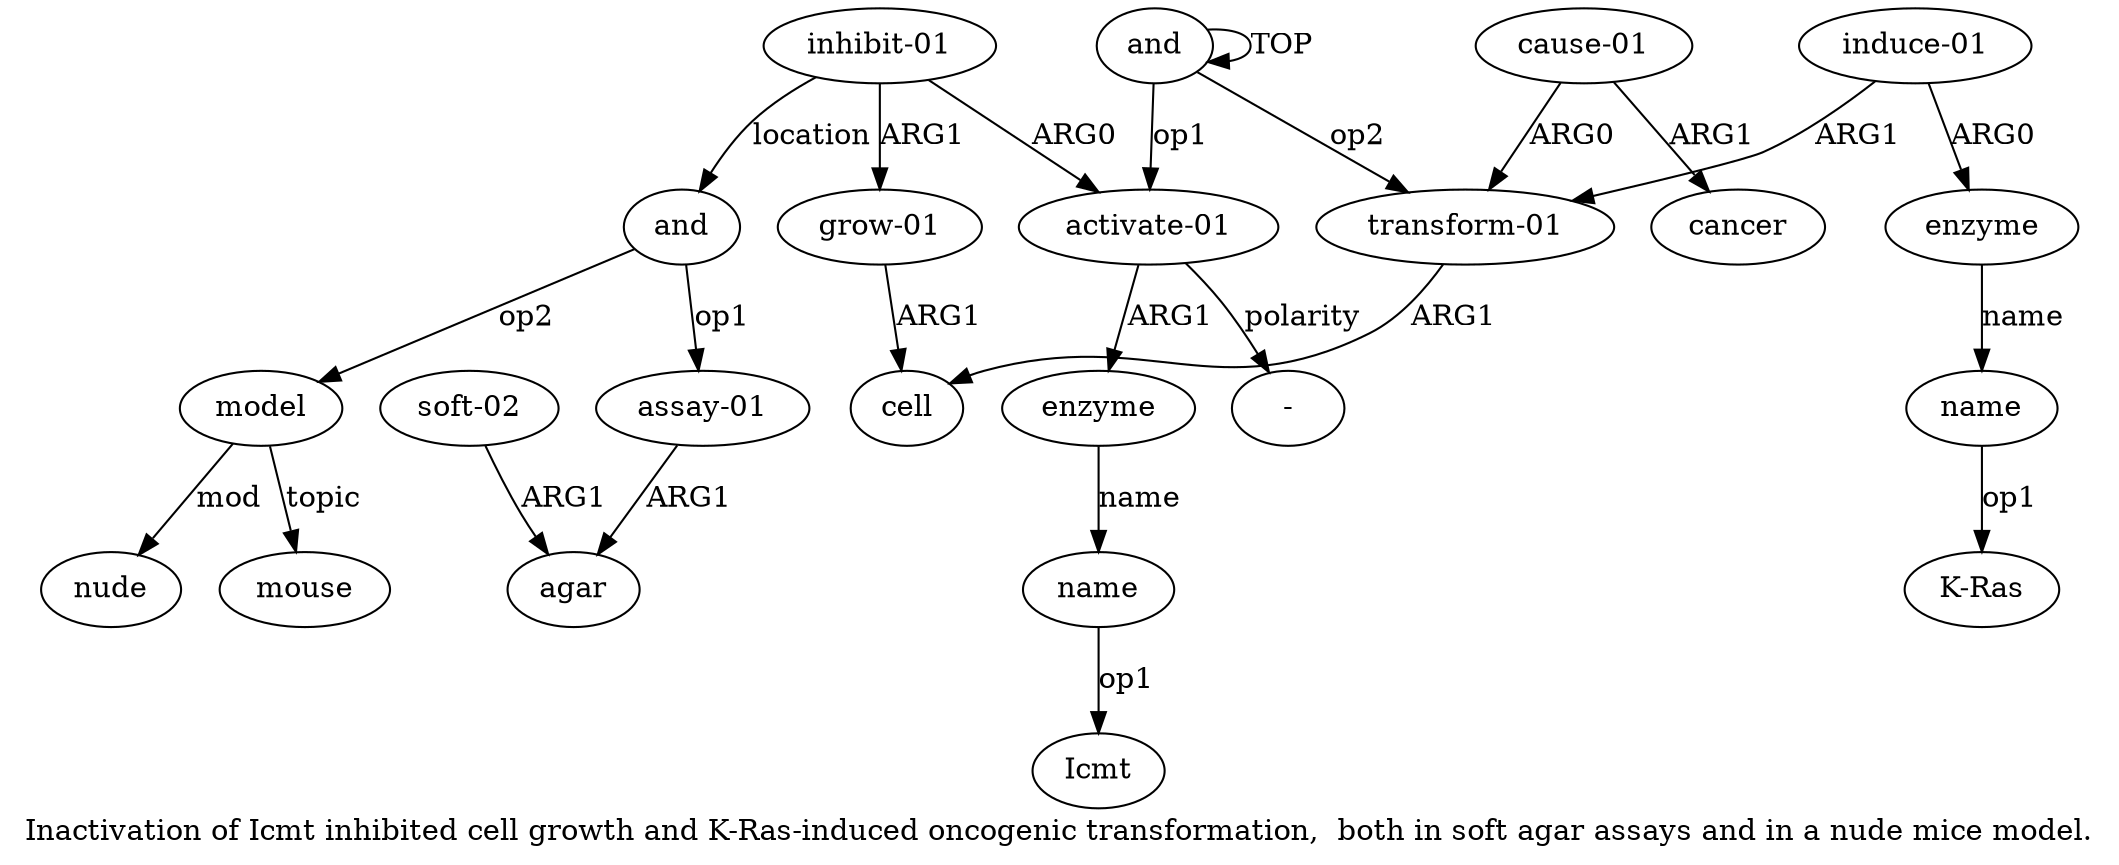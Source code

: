 digraph  {
	graph [label="Inactivation of Icmt inhibited cell growth and K-Ras-induced oncogenic transformation,  both in soft agar assays and in a nude mice \
model."];
	node [label="\N"];
	"a1 -"	 [color=black,
		gold_ind=-1,
		gold_label="-",
		label="-",
		test_ind=-1,
		test_label="-"];
	a15	 [color=black,
		gold_ind=15,
		gold_label="induce-01",
		label="induce-01",
		test_ind=15,
		test_label="induce-01"];
	a14	 [color=black,
		gold_ind=14,
		gold_label="transform-01",
		label="transform-01",
		test_ind=14,
		test_label="transform-01"];
	a15 -> a14 [key=0,
	color=black,
	gold_label=ARG1,
	label=ARG1,
	test_label=ARG1];
a16 [color=black,
	gold_ind=16,
	gold_label=enzyme,
	label=enzyme,
	test_ind=16,
	test_label=enzyme];
a15 -> a16 [key=0,
color=black,
gold_label=ARG0,
label=ARG0,
test_label=ARG0];
a6 [color=black,
gold_ind=6,
gold_label=cell,
label=cell,
test_ind=6,
test_label=cell];
a14 -> a6 [key=0,
color=black,
gold_label=ARG1,
label=ARG1,
test_label=ARG1];
a17 [color=black,
gold_ind=17,
gold_label=name,
label=name,
test_ind=17,
test_label=name];
"a17 K-Ras" [color=black,
gold_ind=-1,
gold_label="K-Ras",
label="K-Ras",
test_ind=-1,
test_label="K-Ras"];
a17 -> "a17 K-Ras" [key=0,
color=black,
gold_label=op1,
label=op1,
test_label=op1];
a16 -> a17 [key=0,
color=black,
gold_label=name,
label=name,
test_label=name];
a11 [color=black,
gold_ind=11,
gold_label=model,
label=model,
test_ind=11,
test_label=model];
a13 [color=black,
gold_ind=13,
gold_label=nude,
label=nude,
test_ind=13,
test_label=nude];
a11 -> a13 [key=0,
color=black,
gold_label=mod,
label=mod,
test_label=mod];
a12 [color=black,
gold_ind=12,
gold_label=mouse,
label=mouse,
test_ind=12,
test_label=mouse];
a11 -> a12 [key=0,
color=black,
gold_label=topic,
label=topic,
test_label=topic];
a10 [color=black,
gold_ind=10,
gold_label="soft-02",
label="soft-02",
test_ind=10,
test_label="soft-02"];
a9 [color=black,
gold_ind=9,
gold_label=agar,
label=agar,
test_ind=9,
test_label=agar];
a10 -> a9 [key=0,
color=black,
gold_label=ARG1,
label=ARG1,
test_label=ARG1];
a19 [color=black,
gold_ind=19,
gold_label=cancer,
label=cancer,
test_ind=19,
test_label=cancer];
a18 [color=black,
gold_ind=18,
gold_label="cause-01",
label="cause-01",
test_ind=18,
test_label="cause-01"];
a18 -> a14 [key=0,
color=black,
gold_label=ARG0,
label=ARG0,
test_label=ARG0];
a18 -> a19 [key=0,
color=black,
gold_label=ARG1,
label=ARG1,
test_label=ARG1];
a1 [color=black,
gold_ind=1,
gold_label="activate-01",
label="activate-01",
test_ind=1,
test_label="activate-01"];
a1 -> "a1 -" [key=0,
color=black,
gold_label=polarity,
label=polarity,
test_label=polarity];
a2 [color=black,
gold_ind=2,
gold_label=enzyme,
label=enzyme,
test_ind=2,
test_label=enzyme];
a1 -> a2 [key=0,
color=black,
gold_label=ARG1,
label=ARG1,
test_label=ARG1];
a0 [color=black,
gold_ind=0,
gold_label=and,
label=and,
test_ind=0,
test_label=and];
a0 -> a14 [key=0,
color=black,
gold_label=op2,
label=op2,
test_label=op2];
a0 -> a1 [key=0,
color=black,
gold_label=op1,
label=op1,
test_label=op1];
a0 -> a0 [key=0,
color=black,
gold_label=TOP,
label=TOP,
test_label=TOP];
a3 [color=black,
gold_ind=3,
gold_label=name,
label=name,
test_ind=3,
test_label=name];
"a3 Icmt" [color=black,
gold_ind=-1,
gold_label=Icmt,
label=Icmt,
test_ind=-1,
test_label=Icmt];
a3 -> "a3 Icmt" [key=0,
color=black,
gold_label=op1,
label=op1,
test_label=op1];
a2 -> a3 [key=0,
color=black,
gold_label=name,
label=name,
test_label=name];
a5 [color=black,
gold_ind=5,
gold_label="grow-01",
label="grow-01",
test_ind=5,
test_label="grow-01"];
a5 -> a6 [key=0,
color=black,
gold_label=ARG1,
label=ARG1,
test_label=ARG1];
a4 [color=black,
gold_ind=4,
gold_label="inhibit-01",
label="inhibit-01",
test_ind=4,
test_label="inhibit-01"];
a4 -> a1 [key=0,
color=black,
gold_label=ARG0,
label=ARG0,
test_label=ARG0];
a4 -> a5 [key=0,
color=black,
gold_label=ARG1,
label=ARG1,
test_label=ARG1];
a7 [color=black,
gold_ind=7,
gold_label=and,
label=and,
test_ind=7,
test_label=and];
a4 -> a7 [key=0,
color=black,
gold_label=location,
label=location,
test_label=location];
a7 -> a11 [key=0,
color=black,
gold_label=op2,
label=op2,
test_label=op2];
a8 [color=black,
gold_ind=8,
gold_label="assay-01",
label="assay-01",
test_ind=8,
test_label="assay-01"];
a7 -> a8 [key=0,
color=black,
gold_label=op1,
label=op1,
test_label=op1];
a8 -> a9 [key=0,
color=black,
gold_label=ARG1,
label=ARG1,
test_label=ARG1];
}
